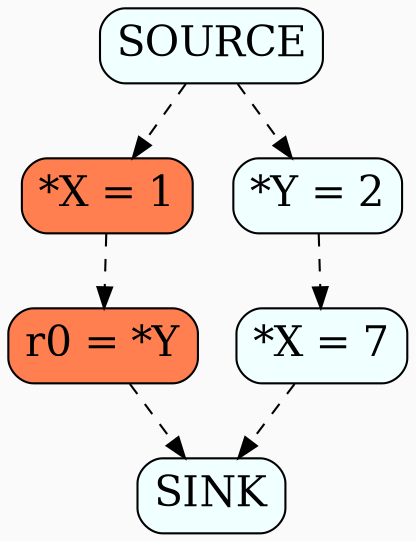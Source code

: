 digraph {
  graph[bgcolor=gray98,compound=true]
  node[fontsize=20,shape=box,fillcolor=azure, style="filled,rounded"]

  StoreX1[label="*X = 1",fillcolor=coral]
  LoadY[label="r0 = *Y",fillcolor=coral]

  StoreX7[label="*X = 7"]
  StoreY[label="*Y = 2"]

  SOURCE -> StoreX1[style=dashed]
  StoreX1 -> LoadY[style=dashed]
  LoadY -> SINK[style=dashed]

  SOURCE -> StoreY[style=dashed]
  StoreY -> StoreX7[style=dashed]
  StoreX7 -> SINK[style=dashed]
}
